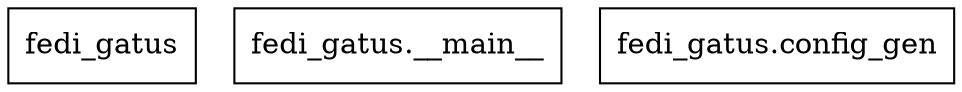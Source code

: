digraph "packages" {
rankdir=BT
charset="utf-8"
"fedi_gatus" [color="black", label=<fedi_gatus>, shape="box", style="solid"];
"fedi_gatus.__main__" [color="black", label=<fedi_gatus.__main__>, shape="box", style="solid"];
"fedi_gatus.config_gen" [color="black", label=<fedi_gatus.config_gen>, shape="box", style="solid"];
}

